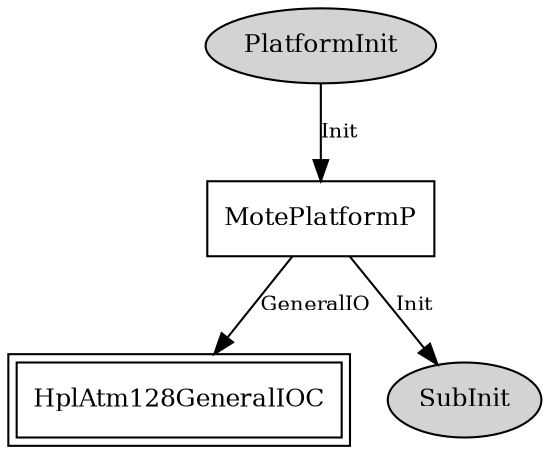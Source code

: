 digraph "tos.platforms.micaz.MotePlatformC" {
  n0x7e741770 [shape=ellipse, style=filled, label="PlatformInit", fontsize=12];
  "MotePlatformP" [fontsize=12, shape=box, URL="tos.platforms.micaz.MotePlatformP.html"];
  "MotePlatformP" [fontsize=12, shape=box, URL="tos.platforms.micaz.MotePlatformP.html"];
  "HplAtm128GeneralIOC" [fontsize=12, shape=box,peripheries=2, URL="tos.chips.atm128.pins.sim.HplAtm128GeneralIOC.html"];
  "MotePlatformP" [fontsize=12, shape=box, URL="tos.platforms.micaz.MotePlatformP.html"];
  n0x7e741ad8 [shape=ellipse, style=filled, label="SubInit", fontsize=12];
  "n0x7e741770" -> "MotePlatformP" [label="Init", URL="../ihtml/tos.interfaces.Init.html", fontsize=10];
  "MotePlatformP" -> "HplAtm128GeneralIOC" [label="GeneralIO", URL="../ihtml/tos.interfaces.GeneralIO.html", fontsize=10];
  "MotePlatformP" -> "n0x7e741ad8" [label="Init", URL="../ihtml/tos.interfaces.Init.html", fontsize=10];
}
